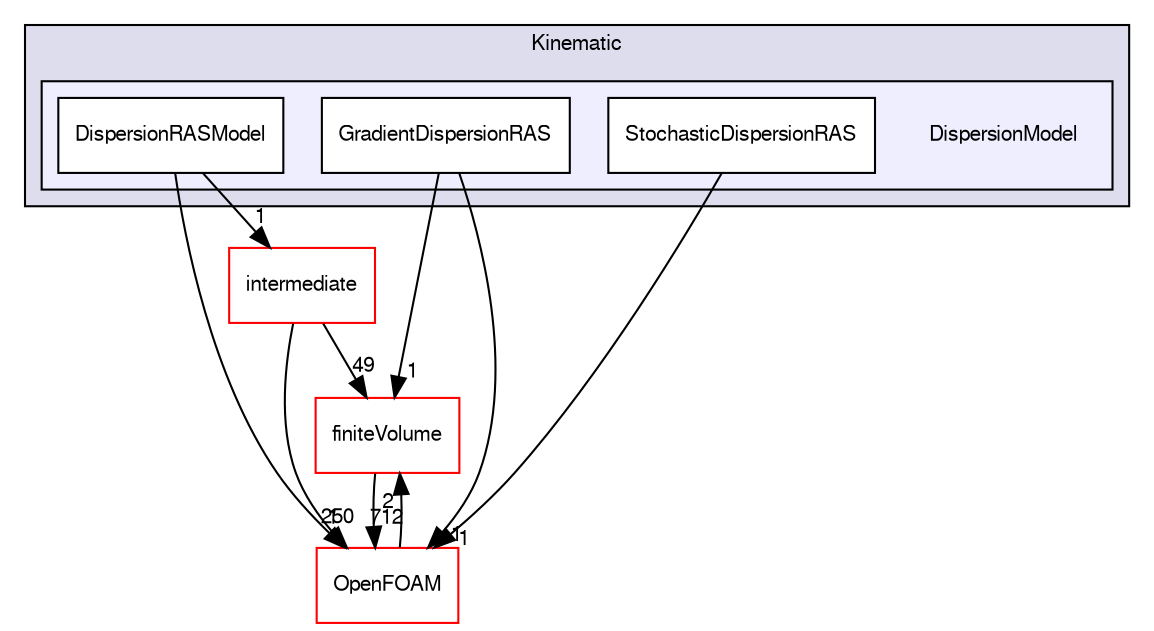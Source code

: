 digraph "src/lagrangian/Turbulence/submodels/Kinematic/DispersionModel" {
  bgcolor=transparent;
  compound=true
  node [ fontsize="10", fontname="FreeSans"];
  edge [ labelfontsize="10", labelfontname="FreeSans"];
  subgraph clusterdir_10aaddc57ce850f3d373e9692b351bed {
    graph [ bgcolor="#ddddee", pencolor="black", label="Kinematic" fontname="FreeSans", fontsize="10", URL="dir_10aaddc57ce850f3d373e9692b351bed.html"]
  subgraph clusterdir_15cd1e7e39bfa5ecdc915a073e7cec5c {
    graph [ bgcolor="#eeeeff", pencolor="black", label="" URL="dir_15cd1e7e39bfa5ecdc915a073e7cec5c.html"];
    dir_15cd1e7e39bfa5ecdc915a073e7cec5c [shape=plaintext label="DispersionModel"];
    dir_219e690c8154d6d2efb1597df25583da [shape=box label="DispersionRASModel" color="black" fillcolor="white" style="filled" URL="dir_219e690c8154d6d2efb1597df25583da.html"];
    dir_608e6984b5b53185887cc7cf3a7237f1 [shape=box label="GradientDispersionRAS" color="black" fillcolor="white" style="filled" URL="dir_608e6984b5b53185887cc7cf3a7237f1.html"];
    dir_3e0e02e7849ed8bb130a503adfd27b93 [shape=box label="StochasticDispersionRAS" color="black" fillcolor="white" style="filled" URL="dir_3e0e02e7849ed8bb130a503adfd27b93.html"];
  }
  }
  dir_9bd15774b555cf7259a6fa18f99fe99b [shape=box label="finiteVolume" color="red" URL="dir_9bd15774b555cf7259a6fa18f99fe99b.html"];
  dir_d3c32a493136c130c1f0d51f4f35c297 [shape=box label="intermediate" color="red" URL="dir_d3c32a493136c130c1f0d51f4f35c297.html"];
  dir_c5473ff19b20e6ec4dfe5c310b3778a8 [shape=box label="OpenFOAM" color="red" URL="dir_c5473ff19b20e6ec4dfe5c310b3778a8.html"];
  dir_9bd15774b555cf7259a6fa18f99fe99b->dir_c5473ff19b20e6ec4dfe5c310b3778a8 [headlabel="712", labeldistance=1.5 headhref="dir_000749_001732.html"];
  dir_3e0e02e7849ed8bb130a503adfd27b93->dir_c5473ff19b20e6ec4dfe5c310b3778a8 [headlabel="1", labeldistance=1.5 headhref="dir_001549_001732.html"];
  dir_d3c32a493136c130c1f0d51f4f35c297->dir_9bd15774b555cf7259a6fa18f99fe99b [headlabel="49", labeldistance=1.5 headhref="dir_001214_000749.html"];
  dir_d3c32a493136c130c1f0d51f4f35c297->dir_c5473ff19b20e6ec4dfe5c310b3778a8 [headlabel="250", labeldistance=1.5 headhref="dir_001214_001732.html"];
  dir_219e690c8154d6d2efb1597df25583da->dir_d3c32a493136c130c1f0d51f4f35c297 [headlabel="1", labeldistance=1.5 headhref="dir_001542_001214.html"];
  dir_219e690c8154d6d2efb1597df25583da->dir_c5473ff19b20e6ec4dfe5c310b3778a8 [headlabel="1", labeldistance=1.5 headhref="dir_001542_001732.html"];
  dir_c5473ff19b20e6ec4dfe5c310b3778a8->dir_9bd15774b555cf7259a6fa18f99fe99b [headlabel="2", labeldistance=1.5 headhref="dir_001732_000749.html"];
  dir_608e6984b5b53185887cc7cf3a7237f1->dir_9bd15774b555cf7259a6fa18f99fe99b [headlabel="1", labeldistance=1.5 headhref="dir_001547_000749.html"];
  dir_608e6984b5b53185887cc7cf3a7237f1->dir_c5473ff19b20e6ec4dfe5c310b3778a8 [headlabel="1", labeldistance=1.5 headhref="dir_001547_001732.html"];
}

